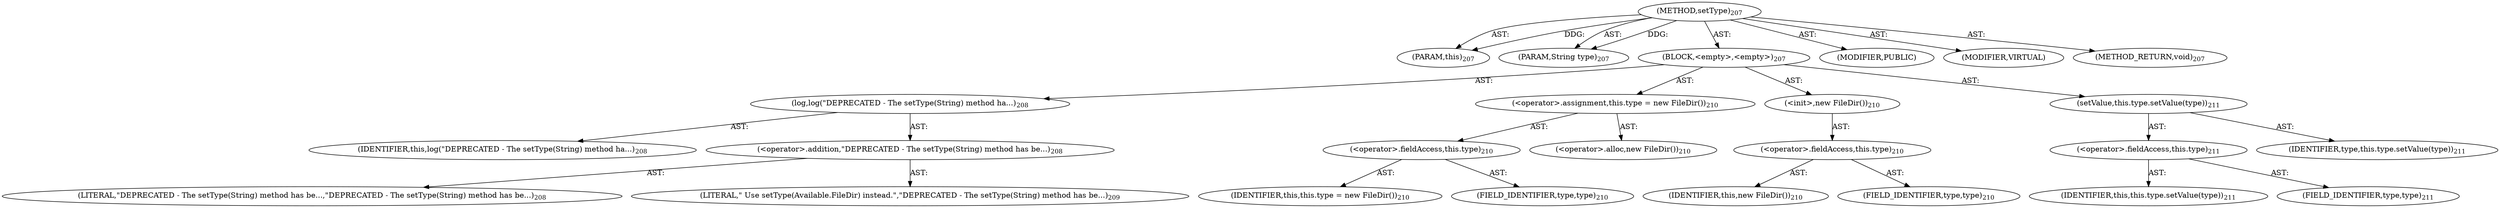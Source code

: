 digraph "setType" {  
"111669149706" [label = <(METHOD,setType)<SUB>207</SUB>> ]
"115964117002" [label = <(PARAM,this)<SUB>207</SUB>> ]
"115964117021" [label = <(PARAM,String type)<SUB>207</SUB>> ]
"25769803789" [label = <(BLOCK,&lt;empty&gt;,&lt;empty&gt;)<SUB>207</SUB>> ]
"30064771114" [label = <(log,log(&quot;DEPRECATED - The setType(String) method ha...)<SUB>208</SUB>> ]
"68719476753" [label = <(IDENTIFIER,this,log(&quot;DEPRECATED - The setType(String) method ha...)<SUB>208</SUB>> ]
"30064771115" [label = <(&lt;operator&gt;.addition,&quot;DEPRECATED - The setType(String) method has be...)<SUB>208</SUB>> ]
"90194313219" [label = <(LITERAL,&quot;DEPRECATED - The setType(String) method has be...,&quot;DEPRECATED - The setType(String) method has be...)<SUB>208</SUB>> ]
"90194313220" [label = <(LITERAL,&quot; Use setType(Available.FileDir) instead.&quot;,&quot;DEPRECATED - The setType(String) method has be...)<SUB>209</SUB>> ]
"30064771116" [label = <(&lt;operator&gt;.assignment,this.type = new FileDir())<SUB>210</SUB>> ]
"30064771117" [label = <(&lt;operator&gt;.fieldAccess,this.type)<SUB>210</SUB>> ]
"68719476754" [label = <(IDENTIFIER,this,this.type = new FileDir())<SUB>210</SUB>> ]
"55834574861" [label = <(FIELD_IDENTIFIER,type,type)<SUB>210</SUB>> ]
"30064771118" [label = <(&lt;operator&gt;.alloc,new FileDir())<SUB>210</SUB>> ]
"30064771119" [label = <(&lt;init&gt;,new FileDir())<SUB>210</SUB>> ]
"30064771120" [label = <(&lt;operator&gt;.fieldAccess,this.type)<SUB>210</SUB>> ]
"68719476810" [label = <(IDENTIFIER,this,new FileDir())<SUB>210</SUB>> ]
"55834574862" [label = <(FIELD_IDENTIFIER,type,type)<SUB>210</SUB>> ]
"30064771121" [label = <(setValue,this.type.setValue(type))<SUB>211</SUB>> ]
"30064771122" [label = <(&lt;operator&gt;.fieldAccess,this.type)<SUB>211</SUB>> ]
"68719476755" [label = <(IDENTIFIER,this,this.type.setValue(type))<SUB>211</SUB>> ]
"55834574863" [label = <(FIELD_IDENTIFIER,type,type)<SUB>211</SUB>> ]
"68719476811" [label = <(IDENTIFIER,type,this.type.setValue(type))<SUB>211</SUB>> ]
"133143986207" [label = <(MODIFIER,PUBLIC)> ]
"133143986208" [label = <(MODIFIER,VIRTUAL)> ]
"128849018890" [label = <(METHOD_RETURN,void)<SUB>207</SUB>> ]
  "111669149706" -> "115964117002"  [ label = "AST: "] 
  "111669149706" -> "115964117021"  [ label = "AST: "] 
  "111669149706" -> "25769803789"  [ label = "AST: "] 
  "111669149706" -> "133143986207"  [ label = "AST: "] 
  "111669149706" -> "133143986208"  [ label = "AST: "] 
  "111669149706" -> "128849018890"  [ label = "AST: "] 
  "25769803789" -> "30064771114"  [ label = "AST: "] 
  "25769803789" -> "30064771116"  [ label = "AST: "] 
  "25769803789" -> "30064771119"  [ label = "AST: "] 
  "25769803789" -> "30064771121"  [ label = "AST: "] 
  "30064771114" -> "68719476753"  [ label = "AST: "] 
  "30064771114" -> "30064771115"  [ label = "AST: "] 
  "30064771115" -> "90194313219"  [ label = "AST: "] 
  "30064771115" -> "90194313220"  [ label = "AST: "] 
  "30064771116" -> "30064771117"  [ label = "AST: "] 
  "30064771116" -> "30064771118"  [ label = "AST: "] 
  "30064771117" -> "68719476754"  [ label = "AST: "] 
  "30064771117" -> "55834574861"  [ label = "AST: "] 
  "30064771119" -> "30064771120"  [ label = "AST: "] 
  "30064771120" -> "68719476810"  [ label = "AST: "] 
  "30064771120" -> "55834574862"  [ label = "AST: "] 
  "30064771121" -> "30064771122"  [ label = "AST: "] 
  "30064771121" -> "68719476811"  [ label = "AST: "] 
  "30064771122" -> "68719476755"  [ label = "AST: "] 
  "30064771122" -> "55834574863"  [ label = "AST: "] 
  "111669149706" -> "115964117002"  [ label = "DDG: "] 
  "111669149706" -> "115964117021"  [ label = "DDG: "] 
}
